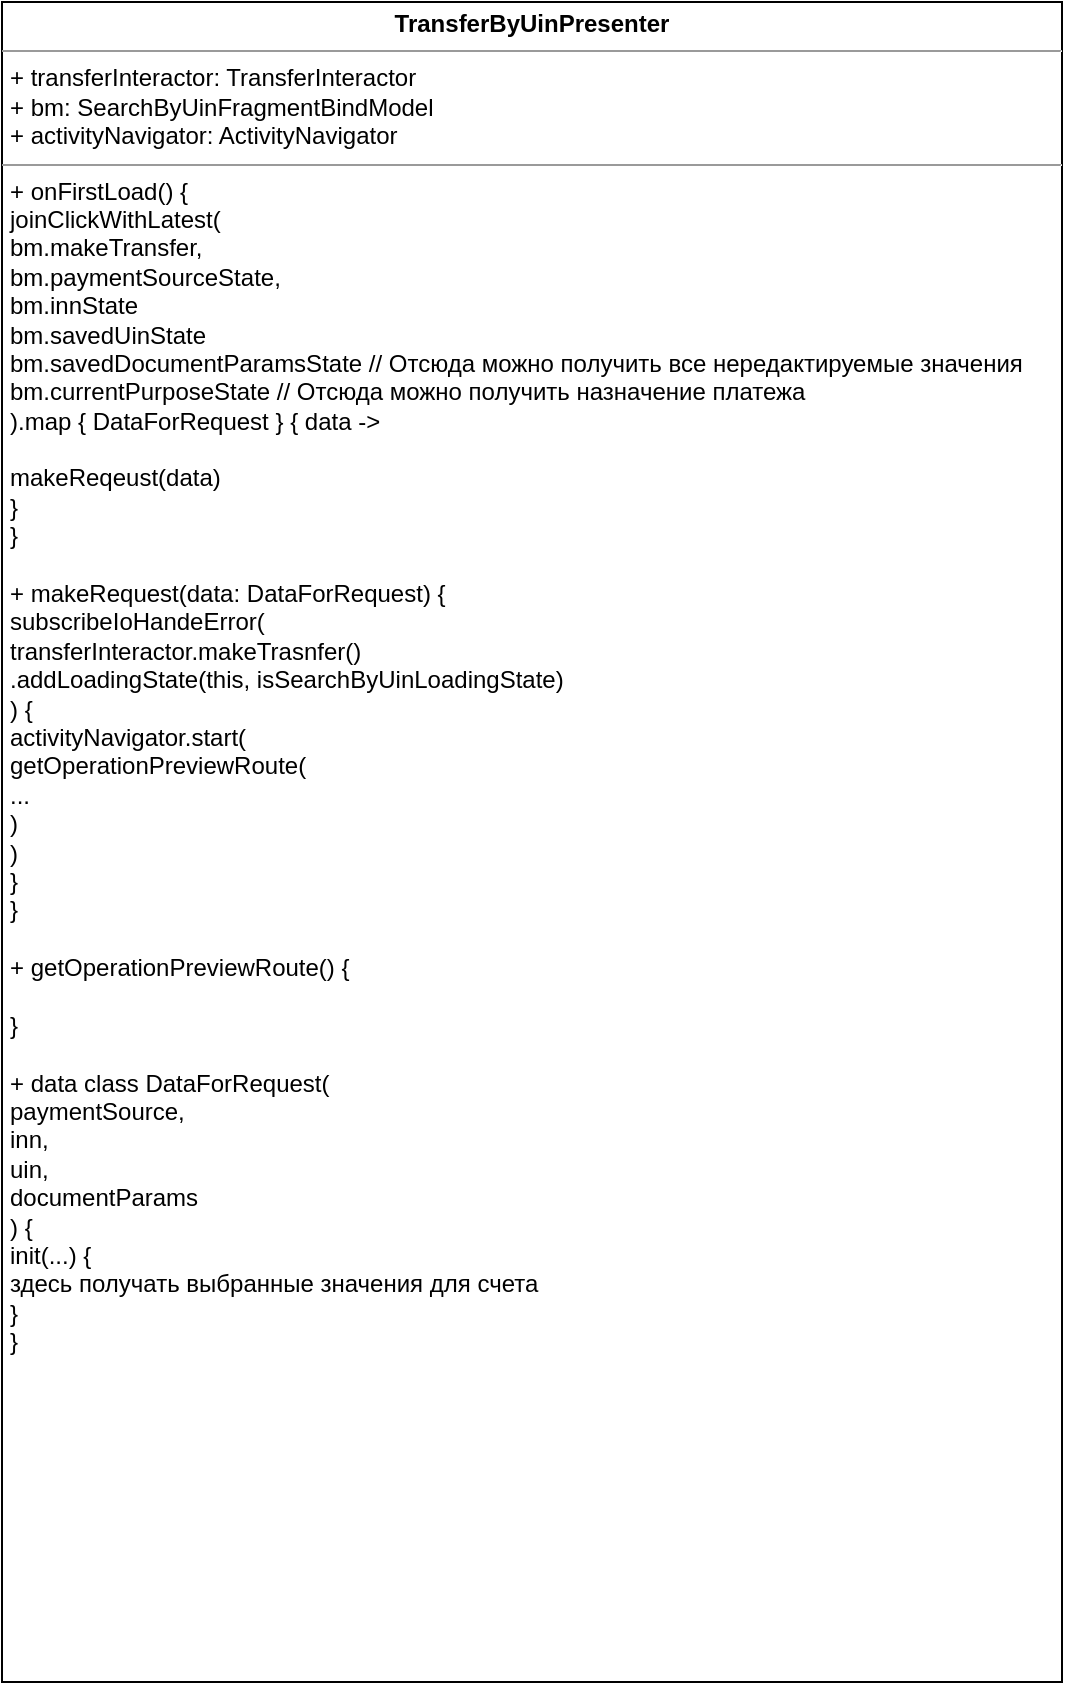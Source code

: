 <mxfile version="20.4.1" type="github">
  <diagram id="xn7s1I9C7_vfLYbqxsCS" name="Страница 1">
    <mxGraphModel dx="823" dy="557" grid="1" gridSize="10" guides="1" tooltips="1" connect="1" arrows="1" fold="1" page="1" pageScale="1" pageWidth="827" pageHeight="1169" math="0" shadow="0">
      <root>
        <mxCell id="0" />
        <mxCell id="1" parent="0" />
        <mxCell id="pkMCoQQ2xMx1F0xM3HpK-1" value="&lt;p style=&quot;margin:0px;margin-top:4px;text-align:center;&quot;&gt;&lt;b&gt;TransferByUinPresenter&lt;/b&gt;&lt;br&gt;&lt;/p&gt;&lt;hr size=&quot;1&quot;&gt;&lt;p style=&quot;margin:0px;margin-left:4px;&quot;&gt;+ transferInteractor: TransferInteractor&lt;/p&gt;&lt;p style=&quot;margin:0px;margin-left:4px;&quot;&gt;+ bm: SearchByUinFragmentBindModel&lt;/p&gt;&lt;p style=&quot;margin:0px;margin-left:4px;&quot;&gt;+ activityNavigator: ActivityNavigator&lt;br&gt;&lt;/p&gt;&lt;hr size=&quot;1&quot;&gt;&lt;p style=&quot;margin:0px;margin-left:4px;&quot;&gt;+ onFirstLoad() {&lt;/p&gt;&lt;p style=&quot;margin:0px;margin-left:4px;&quot;&gt;joinClickWithLatest(&lt;/p&gt;&lt;p style=&quot;margin:0px;margin-left:4px;&quot;&gt;bm.makeTransfer,&lt;/p&gt;&lt;p style=&quot;margin:0px;margin-left:4px;&quot;&gt;bm.paymentSourceState,&lt;/p&gt;&lt;p style=&quot;margin:0px;margin-left:4px;&quot;&gt;bm.innState&lt;/p&gt;&lt;p style=&quot;margin:0px;margin-left:4px;&quot;&gt;bm.savedUinState&lt;/p&gt;&lt;p style=&quot;margin:0px;margin-left:4px;&quot;&gt;bm.savedDocumentParamsState // Отсюда можно получить все нередактируемые значения&lt;/p&gt;&lt;p style=&quot;margin:0px;margin-left:4px;&quot;&gt;bm.currentPurposeState // Отсюда можно получить назначение платежа&lt;br&gt;&lt;/p&gt;&lt;p style=&quot;margin:0px;margin-left:4px;&quot;&gt;).map { DataForRequest } { data -&amp;gt;&lt;br&gt;&lt;/p&gt;&lt;p style=&quot;margin:0px;margin-left:4px;&quot;&gt;&lt;br&gt;&lt;/p&gt;&lt;p style=&quot;margin:0px;margin-left:4px;&quot;&gt;makeReqeust(data)&lt;br&gt;&lt;/p&gt;&lt;p style=&quot;margin:0px;margin-left:4px;&quot;&gt;}&lt;br&gt;&lt;/p&gt;&lt;p style=&quot;margin:0px;margin-left:4px;&quot;&gt;}&lt;/p&gt;&lt;p style=&quot;margin:0px;margin-left:4px;&quot;&gt;&lt;br&gt;&lt;/p&gt;&lt;p style=&quot;margin:0px;margin-left:4px;&quot;&gt;+ makeRequest(data: DataForRequest) {&lt;/p&gt;&lt;p style=&quot;margin:0px;margin-left:4px;&quot;&gt;subscribeIoHandeError(&lt;/p&gt;&lt;p style=&quot;margin:0px;margin-left:4px;&quot;&gt;transferInteractor.makeTrasnfer()&lt;/p&gt;&lt;p style=&quot;margin:0px;margin-left:4px;&quot;&gt;.addLoadingState(this, isSearchByUinLoadingState)&lt;br&gt;&lt;/p&gt;&lt;p style=&quot;margin:0px;margin-left:4px;&quot;&gt;) {&lt;/p&gt;&lt;p style=&quot;margin:0px;margin-left:4px;&quot;&gt;activityNavigator.start(&lt;/p&gt;&lt;p style=&quot;margin:0px;margin-left:4px;&quot;&gt;getOperationPreviewRoute(&lt;/p&gt;&lt;p style=&quot;margin:0px;margin-left:4px;&quot;&gt;...&lt;br&gt;&lt;/p&gt;&lt;p style=&quot;margin:0px;margin-left:4px;&quot;&gt;)&lt;br&gt;&lt;/p&gt;&lt;p style=&quot;margin:0px;margin-left:4px;&quot;&gt;)&lt;br&gt;&lt;/p&gt;&lt;p style=&quot;margin:0px;margin-left:4px;&quot;&gt;}&lt;br&gt;&lt;/p&gt;&lt;p style=&quot;margin:0px;margin-left:4px;&quot;&gt;}&lt;/p&gt;&lt;p style=&quot;margin:0px;margin-left:4px;&quot;&gt;&lt;br&gt;&lt;/p&gt;&lt;p style=&quot;margin:0px;margin-left:4px;&quot;&gt;+ getOperationPreviewRoute() {&lt;/p&gt;&lt;p style=&quot;margin:0px;margin-left:4px;&quot;&gt;&lt;br&gt;&lt;/p&gt;&lt;p style=&quot;margin:0px;margin-left:4px;&quot;&gt;}&lt;br&gt;&lt;/p&gt;&lt;p style=&quot;margin:0px;margin-left:4px;&quot;&gt;&lt;br&gt;&lt;/p&gt;&lt;p style=&quot;margin:0px;margin-left:4px;&quot;&gt;+ data class DataForRequest(&lt;/p&gt;&lt;p style=&quot;margin:0px;margin-left:4px;&quot;&gt;paymentSource,&lt;/p&gt;&lt;p style=&quot;margin:0px;margin-left:4px;&quot;&gt;inn,&lt;/p&gt;&lt;p style=&quot;margin:0px;margin-left:4px;&quot;&gt;uin,&lt;/p&gt;&lt;p style=&quot;margin:0px;margin-left:4px;&quot;&gt;documentParams&lt;br&gt;&lt;/p&gt;&lt;p style=&quot;margin:0px;margin-left:4px;&quot;&gt;) {&lt;/p&gt;&lt;p style=&quot;margin:0px;margin-left:4px;&quot;&gt;init(...) {&lt;/p&gt;&lt;p style=&quot;margin:0px;margin-left:4px;&quot;&gt;здесь получать выбранные значения для счета&lt;br&gt;&lt;/p&gt;&lt;p style=&quot;margin:0px;margin-left:4px;&quot;&gt;}&lt;br&gt;&lt;/p&gt;&lt;p style=&quot;margin:0px;margin-left:4px;&quot;&gt;}&lt;br&gt;&lt;/p&gt;" style="verticalAlign=top;align=left;overflow=fill;fontSize=12;fontFamily=Helvetica;html=1;" vertex="1" parent="1">
          <mxGeometry x="80" y="80" width="530" height="840" as="geometry" />
        </mxCell>
      </root>
    </mxGraphModel>
  </diagram>
</mxfile>
